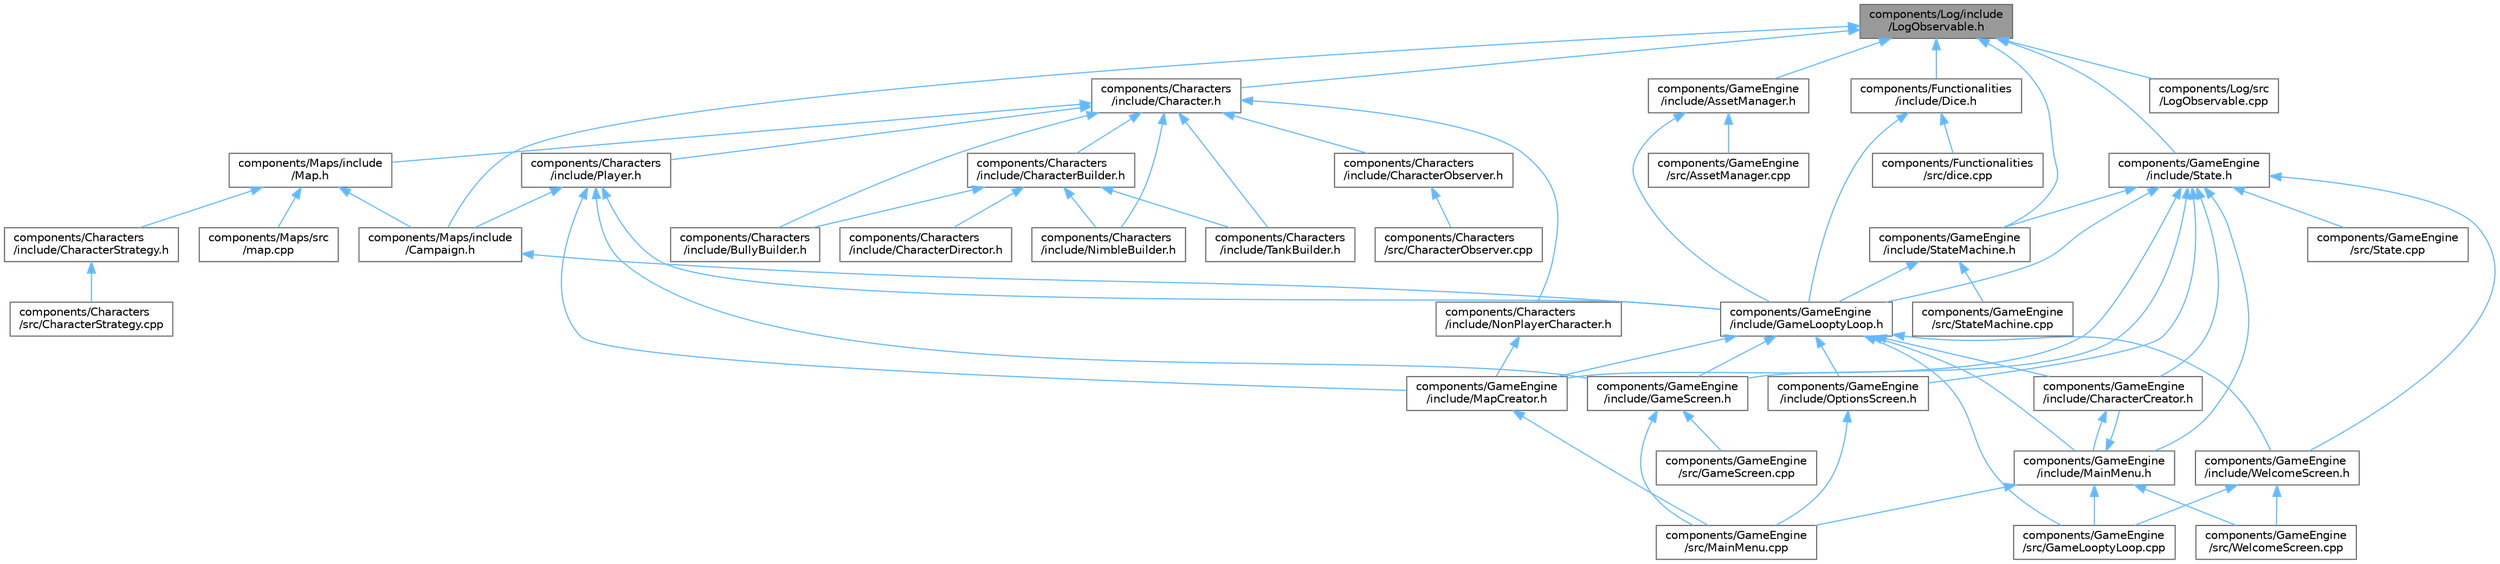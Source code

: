 digraph "components/Log/include/LogObservable.h"
{
 // LATEX_PDF_SIZE
  bgcolor="transparent";
  edge [fontname=Helvetica,fontsize=10,labelfontname=Helvetica,labelfontsize=10];
  node [fontname=Helvetica,fontsize=10,shape=box,height=0.2,width=0.4];
  Node1 [id="Node000001",label="components/Log/include\l/LogObservable.h",height=0.2,width=0.4,color="gray40", fillcolor="grey60", style="filled", fontcolor="black",tooltip="This file contains the declaration of the LogObservable class."];
  Node1 -> Node2 [id="edge64_Node000001_Node000002",dir="back",color="steelblue1",style="solid",tooltip=" "];
  Node2 [id="Node000002",label="components/Characters\l/include/Character.h",height=0.2,width=0.4,color="grey40", fillcolor="white", style="filled",URL="$_character_8h.html",tooltip="this file contains the declaration of the character class and related structures aliases @detail"];
  Node2 -> Node3 [id="edge65_Node000002_Node000003",dir="back",color="steelblue1",style="solid",tooltip=" "];
  Node3 [id="Node000003",label="components/Characters\l/include/BullyBuilder.h",height=0.2,width=0.4,color="grey40", fillcolor="white", style="filled",URL="$_bully_builder_8h_source.html",tooltip=" "];
  Node2 -> Node4 [id="edge66_Node000002_Node000004",dir="back",color="steelblue1",style="solid",tooltip=" "];
  Node4 [id="Node000004",label="components/Characters\l/include/CharacterBuilder.h",height=0.2,width=0.4,color="grey40", fillcolor="white", style="filled",URL="$_character_builder_8h_source.html",tooltip=" "];
  Node4 -> Node3 [id="edge67_Node000004_Node000003",dir="back",color="steelblue1",style="solid",tooltip=" "];
  Node4 -> Node5 [id="edge68_Node000004_Node000005",dir="back",color="steelblue1",style="solid",tooltip=" "];
  Node5 [id="Node000005",label="components/Characters\l/include/CharacterDirector.h",height=0.2,width=0.4,color="grey40", fillcolor="white", style="filled",URL="$_character_director_8h_source.html",tooltip=" "];
  Node4 -> Node6 [id="edge69_Node000004_Node000006",dir="back",color="steelblue1",style="solid",tooltip=" "];
  Node6 [id="Node000006",label="components/Characters\l/include/NimbleBuilder.h",height=0.2,width=0.4,color="grey40", fillcolor="white", style="filled",URL="$_nimble_builder_8h_source.html",tooltip=" "];
  Node4 -> Node7 [id="edge70_Node000004_Node000007",dir="back",color="steelblue1",style="solid",tooltip=" "];
  Node7 [id="Node000007",label="components/Characters\l/include/TankBuilder.h",height=0.2,width=0.4,color="grey40", fillcolor="white", style="filled",URL="$_tank_builder_8h_source.html",tooltip=" "];
  Node2 -> Node8 [id="edge71_Node000002_Node000008",dir="back",color="steelblue1",style="solid",tooltip=" "];
  Node8 [id="Node000008",label="components/Characters\l/include/CharacterObserver.h",height=0.2,width=0.4,color="grey40", fillcolor="white", style="filled",URL="$_character_observer_8h.html",tooltip="This file contains the declaration of the CharacterObserver class."];
  Node8 -> Node9 [id="edge72_Node000008_Node000009",dir="back",color="steelblue1",style="solid",tooltip=" "];
  Node9 [id="Node000009",label="components/Characters\l/src/CharacterObserver.cpp",height=0.2,width=0.4,color="grey40", fillcolor="white", style="filled",URL="$_character_observer_8cpp.html",tooltip="CharacterObserver class displays the character’s view when Character triggers the re-display of the c..."];
  Node2 -> Node6 [id="edge73_Node000002_Node000006",dir="back",color="steelblue1",style="solid",tooltip=" "];
  Node2 -> Node10 [id="edge74_Node000002_Node000010",dir="back",color="steelblue1",style="solid",tooltip=" "];
  Node10 [id="Node000010",label="components/Characters\l/include/NonPlayerCharacter.h",height=0.2,width=0.4,color="grey40", fillcolor="white", style="filled",URL="$_non_player_character_8h.html",tooltip=" "];
  Node10 -> Node11 [id="edge75_Node000010_Node000011",dir="back",color="steelblue1",style="solid",tooltip=" "];
  Node11 [id="Node000011",label="components/GameEngine\l/include/MapCreator.h",height=0.2,width=0.4,color="grey40", fillcolor="white", style="filled",URL="$_map_creator_8h.html",tooltip="This class is called from the main menu and allows the user to create a map by placing objects on a g..."];
  Node11 -> Node12 [id="edge76_Node000011_Node000012",dir="back",color="steelblue1",style="solid",tooltip=" "];
  Node12 [id="Node000012",label="components/GameEngine\l/src/MainMenu.cpp",height=0.2,width=0.4,color="grey40", fillcolor="white", style="filled",URL="$_main_menu_8cpp.html",tooltip=" "];
  Node2 -> Node13 [id="edge77_Node000002_Node000013",dir="back",color="steelblue1",style="solid",tooltip=" "];
  Node13 [id="Node000013",label="components/Characters\l/include/Player.h",height=0.2,width=0.4,color="grey40", fillcolor="white", style="filled",URL="$_player_8h_source.html",tooltip=" "];
  Node13 -> Node14 [id="edge78_Node000013_Node000014",dir="back",color="steelblue1",style="solid",tooltip=" "];
  Node14 [id="Node000014",label="components/GameEngine\l/include/GameLooptyLoop.h",height=0.2,width=0.4,color="grey40", fillcolor="white", style="filled",URL="$_game_loopty_loop_8h.html",tooltip="Header file for the GameLooptyLoop class."];
  Node14 -> Node15 [id="edge79_Node000014_Node000015",dir="back",color="steelblue1",style="solid",tooltip=" "];
  Node15 [id="Node000015",label="components/GameEngine\l/include/CharacterCreator.h",height=0.2,width=0.4,color="grey40", fillcolor="white", style="filled",URL="$_character_creator_8h_source.html",tooltip=" "];
  Node15 -> Node16 [id="edge80_Node000015_Node000016",dir="back",color="steelblue1",style="solid",tooltip=" "];
  Node16 [id="Node000016",label="components/GameEngine\l/include/MainMenu.h",height=0.2,width=0.4,color="grey40", fillcolor="white", style="filled",URL="$_main_menu_8h.html",tooltip=" "];
  Node16 -> Node15 [id="edge81_Node000016_Node000015",dir="back",color="steelblue1",style="solid",tooltip=" "];
  Node16 -> Node17 [id="edge82_Node000016_Node000017",dir="back",color="steelblue1",style="solid",tooltip=" "];
  Node17 [id="Node000017",label="components/GameEngine\l/src/GameLooptyLoop.cpp",height=0.2,width=0.4,color="grey40", fillcolor="white", style="filled",URL="$_game_loopty_loop_8cpp.html",tooltip=" "];
  Node16 -> Node12 [id="edge83_Node000016_Node000012",dir="back",color="steelblue1",style="solid",tooltip=" "];
  Node16 -> Node18 [id="edge84_Node000016_Node000018",dir="back",color="steelblue1",style="solid",tooltip=" "];
  Node18 [id="Node000018",label="components/GameEngine\l/src/WelcomeScreen.cpp",height=0.2,width=0.4,color="grey40", fillcolor="white", style="filled",URL="$_welcome_screen_8cpp.html",tooltip=" "];
  Node14 -> Node19 [id="edge85_Node000014_Node000019",dir="back",color="steelblue1",style="solid",tooltip=" "];
  Node19 [id="Node000019",label="components/GameEngine\l/include/GameScreen.h",height=0.2,width=0.4,color="grey40", fillcolor="white", style="filled",URL="$_game_screen_8h.html",tooltip="This file contains the declaration of the GameScreen class, which represents the game screen or main ..."];
  Node19 -> Node20 [id="edge86_Node000019_Node000020",dir="back",color="steelblue1",style="solid",tooltip=" "];
  Node20 [id="Node000020",label="components/GameEngine\l/src/GameScreen.cpp",height=0.2,width=0.4,color="grey40", fillcolor="white", style="filled",URL="$_game_screen_8cpp.html",tooltip=" "];
  Node19 -> Node12 [id="edge87_Node000019_Node000012",dir="back",color="steelblue1",style="solid",tooltip=" "];
  Node14 -> Node16 [id="edge88_Node000014_Node000016",dir="back",color="steelblue1",style="solid",tooltip=" "];
  Node14 -> Node11 [id="edge89_Node000014_Node000011",dir="back",color="steelblue1",style="solid",tooltip=" "];
  Node14 -> Node21 [id="edge90_Node000014_Node000021",dir="back",color="steelblue1",style="solid",tooltip=" "];
  Node21 [id="Node000021",label="components/GameEngine\l/include/OptionsScreen.h",height=0.2,width=0.4,color="grey40", fillcolor="white", style="filled",URL="$_options_screen_8h.html",tooltip="Contains the declaration of the OptionsScreen class."];
  Node21 -> Node12 [id="edge91_Node000021_Node000012",dir="back",color="steelblue1",style="solid",tooltip=" "];
  Node14 -> Node22 [id="edge92_Node000014_Node000022",dir="back",color="steelblue1",style="solid",tooltip=" "];
  Node22 [id="Node000022",label="components/GameEngine\l/include/WelcomeScreen.h",height=0.2,width=0.4,color="grey40", fillcolor="white", style="filled",URL="$_welcome_screen_8h.html",tooltip=" "];
  Node22 -> Node17 [id="edge93_Node000022_Node000017",dir="back",color="steelblue1",style="solid",tooltip=" "];
  Node22 -> Node18 [id="edge94_Node000022_Node000018",dir="back",color="steelblue1",style="solid",tooltip=" "];
  Node14 -> Node17 [id="edge95_Node000014_Node000017",dir="back",color="steelblue1",style="solid",tooltip=" "];
  Node13 -> Node19 [id="edge96_Node000013_Node000019",dir="back",color="steelblue1",style="solid",tooltip=" "];
  Node13 -> Node11 [id="edge97_Node000013_Node000011",dir="back",color="steelblue1",style="solid",tooltip=" "];
  Node13 -> Node23 [id="edge98_Node000013_Node000023",dir="back",color="steelblue1",style="solid",tooltip=" "];
  Node23 [id="Node000023",label="components/Maps/include\l/Campaign.h",height=0.2,width=0.4,color="grey40", fillcolor="white", style="filled",URL="$_campaign_8h_source.html",tooltip=" "];
  Node23 -> Node14 [id="edge99_Node000023_Node000014",dir="back",color="steelblue1",style="solid",tooltip=" "];
  Node2 -> Node7 [id="edge100_Node000002_Node000007",dir="back",color="steelblue1",style="solid",tooltip=" "];
  Node2 -> Node24 [id="edge101_Node000002_Node000024",dir="back",color="steelblue1",style="solid",tooltip=" "];
  Node24 [id="Node000024",label="components/Maps/include\l/Map.h",height=0.2,width=0.4,color="grey40", fillcolor="white", style="filled",URL="$_map_8h.html",tooltip="This file contains the declaration of the Map class and related structures and aliases."];
  Node24 -> Node25 [id="edge102_Node000024_Node000025",dir="back",color="steelblue1",style="solid",tooltip=" "];
  Node25 [id="Node000025",label="components/Characters\l/include/CharacterStrategy.h",height=0.2,width=0.4,color="grey40", fillcolor="white", style="filled",URL="$_character_strategy_8h_source.html",tooltip=" "];
  Node25 -> Node26 [id="edge103_Node000025_Node000026",dir="back",color="steelblue1",style="solid",tooltip=" "];
  Node26 [id="Node000026",label="components/Characters\l/src/CharacterStrategy.cpp",height=0.2,width=0.4,color="grey40", fillcolor="white", style="filled",URL="$_character_strategy_8cpp.html",tooltip=" "];
  Node24 -> Node23 [id="edge104_Node000024_Node000023",dir="back",color="steelblue1",style="solid",tooltip=" "];
  Node24 -> Node27 [id="edge105_Node000024_Node000027",dir="back",color="steelblue1",style="solid",tooltip=" "];
  Node27 [id="Node000027",label="components/Maps/src\l/map.cpp",height=0.2,width=0.4,color="grey40", fillcolor="white", style="filled",URL="$map_8cpp.html",tooltip="Implementation file for the Map class."];
  Node1 -> Node28 [id="edge106_Node000001_Node000028",dir="back",color="steelblue1",style="solid",tooltip=" "];
  Node28 [id="Node000028",label="components/Functionalities\l/include/Dice.h",height=0.2,width=0.4,color="grey40", fillcolor="white", style="filled",URL="$_dice_8h.html",tooltip=" "];
  Node28 -> Node29 [id="edge107_Node000028_Node000029",dir="back",color="steelblue1",style="solid",tooltip=" "];
  Node29 [id="Node000029",label="components/Functionalities\l/src/dice.cpp",height=0.2,width=0.4,color="grey40", fillcolor="white", style="filled",URL="$dice_8cpp.html",tooltip="The dice are of the following kinds (d4, d6, d8, d10, d12, d20, d100) The Dice class allows to roll a..."];
  Node28 -> Node14 [id="edge108_Node000028_Node000014",dir="back",color="steelblue1",style="solid",tooltip=" "];
  Node1 -> Node30 [id="edge109_Node000001_Node000030",dir="back",color="steelblue1",style="solid",tooltip=" "];
  Node30 [id="Node000030",label="components/GameEngine\l/include/AssetManager.h",height=0.2,width=0.4,color="grey40", fillcolor="white", style="filled",URL="$_asset_manager_8h.html",tooltip="This file contains the declaration of the AssetManager class. AssetManager is responsible for loading..."];
  Node30 -> Node14 [id="edge110_Node000030_Node000014",dir="back",color="steelblue1",style="solid",tooltip=" "];
  Node30 -> Node31 [id="edge111_Node000030_Node000031",dir="back",color="steelblue1",style="solid",tooltip=" "];
  Node31 [id="Node000031",label="components/GameEngine\l/src/AssetManager.cpp",height=0.2,width=0.4,color="grey40", fillcolor="white", style="filled",URL="$_asset_manager_8cpp.html",tooltip=" "];
  Node1 -> Node32 [id="edge112_Node000001_Node000032",dir="back",color="steelblue1",style="solid",tooltip=" "];
  Node32 [id="Node000032",label="components/GameEngine\l/include/State.h",height=0.2,width=0.4,color="grey40", fillcolor="white", style="filled",URL="$_state_8h.html",tooltip=" "];
  Node32 -> Node15 [id="edge113_Node000032_Node000015",dir="back",color="steelblue1",style="solid",tooltip=" "];
  Node32 -> Node14 [id="edge114_Node000032_Node000014",dir="back",color="steelblue1",style="solid",tooltip=" "];
  Node32 -> Node19 [id="edge115_Node000032_Node000019",dir="back",color="steelblue1",style="solid",tooltip=" "];
  Node32 -> Node16 [id="edge116_Node000032_Node000016",dir="back",color="steelblue1",style="solid",tooltip=" "];
  Node32 -> Node11 [id="edge117_Node000032_Node000011",dir="back",color="steelblue1",style="solid",tooltip=" "];
  Node32 -> Node21 [id="edge118_Node000032_Node000021",dir="back",color="steelblue1",style="solid",tooltip=" "];
  Node32 -> Node33 [id="edge119_Node000032_Node000033",dir="back",color="steelblue1",style="solid",tooltip=" "];
  Node33 [id="Node000033",label="components/GameEngine\l/include/StateMachine.h",height=0.2,width=0.4,color="grey40", fillcolor="white", style="filled",URL="$_state_machine_8h.html",tooltip=" "];
  Node33 -> Node14 [id="edge120_Node000033_Node000014",dir="back",color="steelblue1",style="solid",tooltip=" "];
  Node33 -> Node34 [id="edge121_Node000033_Node000034",dir="back",color="steelblue1",style="solid",tooltip=" "];
  Node34 [id="Node000034",label="components/GameEngine\l/src/StateMachine.cpp",height=0.2,width=0.4,color="grey40", fillcolor="white", style="filled",URL="$_state_machine_8cpp.html",tooltip=" "];
  Node32 -> Node22 [id="edge122_Node000032_Node000022",dir="back",color="steelblue1",style="solid",tooltip=" "];
  Node32 -> Node35 [id="edge123_Node000032_Node000035",dir="back",color="steelblue1",style="solid",tooltip=" "];
  Node35 [id="Node000035",label="components/GameEngine\l/src/State.cpp",height=0.2,width=0.4,color="grey40", fillcolor="white", style="filled",URL="$_state_8cpp.html",tooltip=" "];
  Node1 -> Node33 [id="edge124_Node000001_Node000033",dir="back",color="steelblue1",style="solid",tooltip=" "];
  Node1 -> Node36 [id="edge125_Node000001_Node000036",dir="back",color="steelblue1",style="solid",tooltip=" "];
  Node36 [id="Node000036",label="components/Log/src\l/LogObservable.cpp",height=0.2,width=0.4,color="grey40", fillcolor="white", style="filled",URL="$_log_observable_8cpp.html",tooltip=" "];
  Node1 -> Node23 [id="edge126_Node000001_Node000023",dir="back",color="steelblue1",style="solid",tooltip=" "];
}
